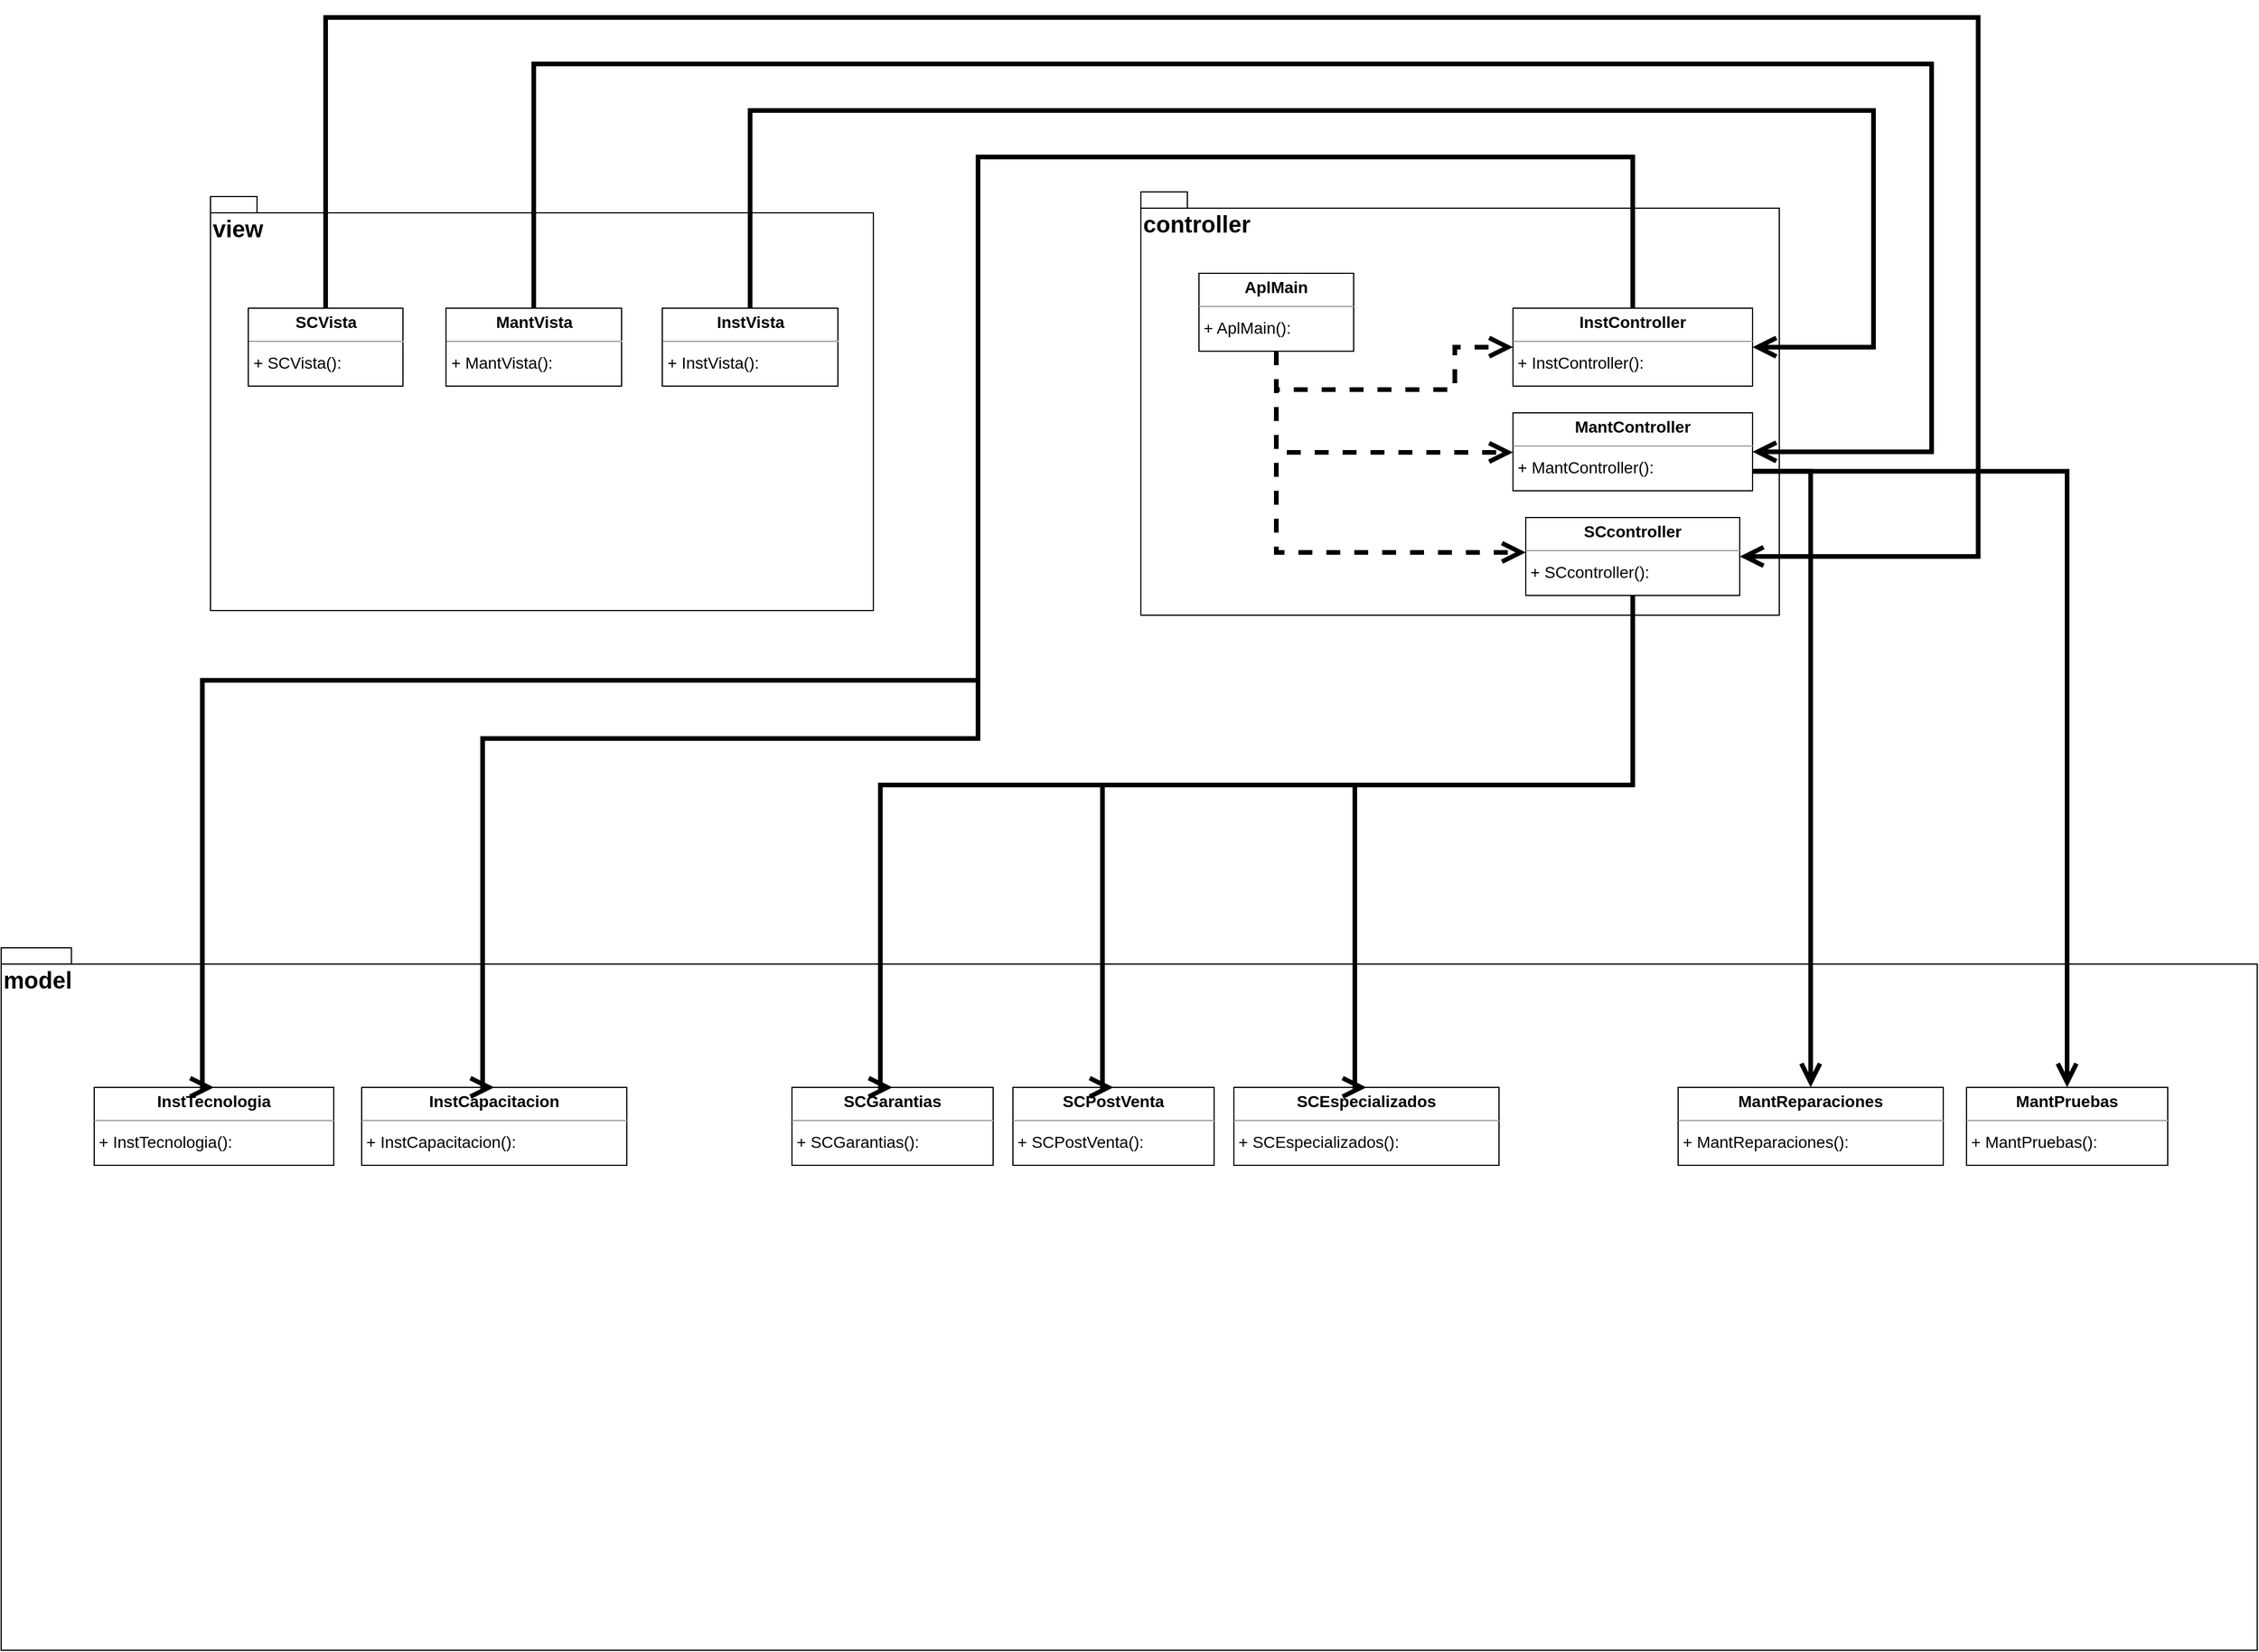 <mxfile version="23.1.7" type="device">
  <diagram id="joLM4vcRRTgnA-m1k8ei" name="Página-1">
    <mxGraphModel dx="3520" dy="2860" grid="1" gridSize="10" guides="1" tooltips="1" connect="1" arrows="1" fold="1" page="0" pageScale="1" pageWidth="827" pageHeight="1169" background="none" math="0" shadow="0">
      <root>
        <mxCell id="0" />
        <mxCell id="1" parent="0" />
        <mxCell id="Q45VHOt7pSrsP22c0dTn-2" value="&lt;h1&gt;&lt;font style=&quot;font-size: 20px;&quot;&gt;view&lt;/font&gt;&lt;/h1&gt;" style="shape=folder;fontStyle=1;spacingTop=-10;tabWidth=40;tabHeight=14;tabPosition=left;html=1;whiteSpace=wrap;align=left;verticalAlign=top;horizontal=1;labelPosition=center;verticalLabelPosition=middle;" vertex="1" parent="1">
          <mxGeometry x="220" y="-246" width="570" height="356" as="geometry" />
        </mxCell>
        <mxCell id="node5" value="&lt;p style=&quot;margin:0px;margin-top:4px;text-align:center;&quot;&gt;&lt;b&gt;InstVista&lt;/b&gt;&lt;/p&gt;&lt;hr size=&quot;1&quot;/&gt;&lt;p style=&quot;margin:0 0 0 4px;line-height:1.6;&quot;&gt;+ InstVista(): &lt;/p&gt;" style="verticalAlign=top;align=left;overflow=fill;fontSize=14;fontFamily=Helvetica;html=1;rounded=0;shadow=0;comic=0;labelBackgroundColor=none;strokeWidth=1;" parent="1" vertex="1">
          <mxGeometry x="608.5" y="-150" width="151" height="67" as="geometry" />
        </mxCell>
        <mxCell id="node11" value="&lt;p style=&quot;margin:0px;margin-top:4px;text-align:center;&quot;&gt;&lt;b&gt;SCVista&lt;/b&gt;&lt;/p&gt;&lt;hr size=&quot;1&quot;/&gt;&lt;p style=&quot;margin:0 0 0 4px;line-height:1.6;&quot;&gt;+ SCVista(): &lt;/p&gt;" style="verticalAlign=top;align=left;overflow=fill;fontSize=14;fontFamily=Helvetica;html=1;rounded=0;shadow=0;comic=0;labelBackgroundColor=none;strokeWidth=1;" parent="1" vertex="1">
          <mxGeometry x="252.5" y="-150" width="133" height="67" as="geometry" />
        </mxCell>
        <mxCell id="node12" value="&lt;p style=&quot;margin:0px;margin-top:4px;text-align:center;&quot;&gt;&lt;b&gt;MantVista&lt;/b&gt;&lt;/p&gt;&lt;hr size=&quot;1&quot;/&gt;&lt;p style=&quot;margin:0 0 0 4px;line-height:1.6;&quot;&gt;+ MantVista(): &lt;/p&gt;" style="verticalAlign=top;align=left;overflow=fill;fontSize=14;fontFamily=Helvetica;html=1;rounded=0;shadow=0;comic=0;labelBackgroundColor=none;strokeWidth=1;" parent="1" vertex="1">
          <mxGeometry x="422.5" y="-150" width="151" height="67" as="geometry" />
        </mxCell>
        <mxCell id="Q45VHOt7pSrsP22c0dTn-4" value="&lt;h1&gt;&lt;font style=&quot;font-size: 20px;&quot;&gt;controller&lt;/font&gt;&lt;/h1&gt;" style="shape=folder;fontStyle=1;spacingTop=-10;tabWidth=40;tabHeight=14;tabPosition=left;html=1;whiteSpace=wrap;align=left;verticalAlign=top;horizontal=1;labelPosition=center;verticalLabelPosition=middle;" vertex="1" parent="1">
          <mxGeometry x="1020" y="-250" width="549" height="364" as="geometry" />
        </mxCell>
        <mxCell id="node0" value="&lt;p style=&quot;margin:0px;margin-top:4px;text-align:center;&quot;&gt;&lt;b&gt;AplMain&lt;/b&gt;&lt;/p&gt;&lt;hr size=&quot;1&quot;/&gt;&lt;p style=&quot;margin:0 0 0 4px;line-height:1.6;&quot;&gt;+ AplMain(): &lt;/p&gt;" style="verticalAlign=top;align=left;overflow=fill;fontSize=14;fontFamily=Helvetica;html=1;rounded=0;shadow=0;comic=0;labelBackgroundColor=none;strokeWidth=1;" parent="1" vertex="1">
          <mxGeometry x="1070" y="-180" width="133" height="67" as="geometry" />
        </mxCell>
        <mxCell id="node6" value="&lt;p style=&quot;margin:0px;margin-top:4px;text-align:center;&quot;&gt;&lt;b&gt;InstController&lt;/b&gt;&lt;/p&gt;&lt;hr size=&quot;1&quot;/&gt;&lt;p style=&quot;margin:0 0 0 4px;line-height:1.6;&quot;&gt;+ InstController(): &lt;/p&gt;" style="verticalAlign=top;align=left;overflow=fill;fontSize=14;fontFamily=Helvetica;html=1;rounded=0;shadow=0;comic=0;labelBackgroundColor=none;strokeWidth=1;" parent="1" vertex="1">
          <mxGeometry x="1340" y="-150" width="206" height="67" as="geometry" />
        </mxCell>
        <mxCell id="node4" value="&lt;p style=&quot;margin:0px;margin-top:4px;text-align:center;&quot;&gt;&lt;b&gt;MantController&lt;/b&gt;&lt;/p&gt;&lt;hr size=&quot;1&quot;/&gt;&lt;p style=&quot;margin:0 0 0 4px;line-height:1.6;&quot;&gt;+ MantController(): &lt;/p&gt;" style="verticalAlign=top;align=left;overflow=fill;fontSize=14;fontFamily=Helvetica;html=1;rounded=0;shadow=0;comic=0;labelBackgroundColor=none;strokeWidth=1;" parent="1" vertex="1">
          <mxGeometry x="1340" y="-60" width="206" height="67" as="geometry" />
        </mxCell>
        <mxCell id="node9" value="&lt;p style=&quot;margin:0px;margin-top:4px;text-align:center;&quot;&gt;&lt;b&gt;SCcontroller&lt;/b&gt;&lt;/p&gt;&lt;hr size=&quot;1&quot;/&gt;&lt;p style=&quot;margin:0 0 0 4px;line-height:1.6;&quot;&gt;+ SCcontroller(): &lt;/p&gt;" style="verticalAlign=top;align=left;overflow=fill;fontSize=14;fontFamily=Helvetica;html=1;rounded=0;shadow=0;comic=0;labelBackgroundColor=none;strokeWidth=1;" parent="1" vertex="1">
          <mxGeometry x="1351" y="30" width="184" height="67" as="geometry" />
        </mxCell>
        <mxCell id="Q45VHOt7pSrsP22c0dTn-6" value="&lt;h1&gt;&lt;font style=&quot;font-size: 20px;&quot;&gt;model&lt;/font&gt;&lt;/h1&gt;" style="shape=folder;fontStyle=1;spacingTop=-10;tabWidth=40;tabHeight=14;tabPosition=left;html=1;whiteSpace=wrap;align=left;verticalAlign=top;horizontal=1;labelPosition=center;verticalLabelPosition=middle;" vertex="1" parent="1">
          <mxGeometry x="40" y="400" width="1940" height="604" as="geometry" />
        </mxCell>
        <mxCell id="node3" value="&lt;p style=&quot;margin:0px;margin-top:4px;text-align:center;&quot;&gt;&lt;b&gt;InstCapacitacion&lt;/b&gt;&lt;/p&gt;&lt;hr size=&quot;1&quot;/&gt;&lt;p style=&quot;margin:0 0 0 4px;line-height:1.6;&quot;&gt;+ InstCapacitacion(): &lt;/p&gt;" style="verticalAlign=top;align=left;overflow=fill;fontSize=14;fontFamily=Helvetica;html=1;rounded=0;shadow=0;comic=0;labelBackgroundColor=none;strokeWidth=1;" parent="1" vertex="1">
          <mxGeometry x="350" y="520" width="228" height="67" as="geometry" />
        </mxCell>
        <mxCell id="node8" value="&lt;p style=&quot;margin:0px;margin-top:4px;text-align:center;&quot;&gt;&lt;b&gt;InstTecnologia&lt;/b&gt;&lt;/p&gt;&lt;hr size=&quot;1&quot;/&gt;&lt;p style=&quot;margin:0 0 0 4px;line-height:1.6;&quot;&gt;+ InstTecnologia(): &lt;/p&gt;" style="verticalAlign=top;align=left;overflow=fill;fontSize=14;fontFamily=Helvetica;html=1;rounded=0;shadow=0;comic=0;labelBackgroundColor=none;strokeWidth=1;" parent="1" vertex="1">
          <mxGeometry x="120" y="520" width="206" height="67" as="geometry" />
        </mxCell>
        <mxCell id="node2" value="&lt;p style=&quot;margin:0px;margin-top:4px;text-align:center;&quot;&gt;&lt;b&gt;MantReparaciones&lt;/b&gt;&lt;/p&gt;&lt;hr size=&quot;1&quot;/&gt;&lt;p style=&quot;margin:0 0 0 4px;line-height:1.6;&quot;&gt;+ MantReparaciones(): &lt;/p&gt;" style="verticalAlign=top;align=left;overflow=fill;fontSize=14;fontFamily=Helvetica;html=1;rounded=0;shadow=0;comic=0;labelBackgroundColor=none;strokeWidth=1;" parent="1" vertex="1">
          <mxGeometry x="1482" y="520" width="228" height="67" as="geometry" />
        </mxCell>
        <mxCell id="node1" value="&lt;p style=&quot;margin:0px;margin-top:4px;text-align:center;&quot;&gt;&lt;b&gt;MantPruebas&lt;/b&gt;&lt;/p&gt;&lt;hr size=&quot;1&quot;/&gt;&lt;p style=&quot;margin:0 0 0 4px;line-height:1.6;&quot;&gt;+ MantPruebas(): &lt;/p&gt;" style="verticalAlign=top;align=left;overflow=fill;fontSize=14;fontFamily=Helvetica;html=1;rounded=0;shadow=0;comic=0;labelBackgroundColor=none;strokeWidth=1;" parent="1" vertex="1">
          <mxGeometry x="1730" y="520" width="173" height="67" as="geometry" />
        </mxCell>
        <mxCell id="node13" value="&lt;p style=&quot;margin:0px;margin-top:4px;text-align:center;&quot;&gt;&lt;b&gt;SCEspecializados&lt;/b&gt;&lt;/p&gt;&lt;hr size=&quot;1&quot;/&gt;&lt;p style=&quot;margin:0 0 0 4px;line-height:1.6;&quot;&gt;+ SCEspecializados(): &lt;/p&gt;" style="verticalAlign=top;align=left;overflow=fill;fontSize=14;fontFamily=Helvetica;html=1;rounded=0;shadow=0;comic=0;labelBackgroundColor=none;strokeWidth=1;" parent="1" vertex="1">
          <mxGeometry x="1100" y="520" width="228" height="67" as="geometry" />
        </mxCell>
        <mxCell id="node7" value="&lt;p style=&quot;margin:0px;margin-top:4px;text-align:center;&quot;&gt;&lt;b&gt;SCGarantias&lt;/b&gt;&lt;/p&gt;&lt;hr size=&quot;1&quot;/&gt;&lt;p style=&quot;margin:0 0 0 4px;line-height:1.6;&quot;&gt;+ SCGarantias(): &lt;/p&gt;" style="verticalAlign=top;align=left;overflow=fill;fontSize=14;fontFamily=Helvetica;html=1;rounded=0;shadow=0;comic=0;labelBackgroundColor=none;strokeWidth=1;" parent="1" vertex="1">
          <mxGeometry x="720" y="520" width="173" height="67" as="geometry" />
        </mxCell>
        <mxCell id="node10" value="&lt;p style=&quot;margin:0px;margin-top:4px;text-align:center;&quot;&gt;&lt;b&gt;SCPostVenta&lt;/b&gt;&lt;/p&gt;&lt;hr size=&quot;1&quot;/&gt;&lt;p style=&quot;margin:0 0 0 4px;line-height:1.6;&quot;&gt;+ SCPostVenta(): &lt;/p&gt;" style="verticalAlign=top;align=left;overflow=fill;fontSize=14;fontFamily=Helvetica;html=1;rounded=0;shadow=0;comic=0;labelBackgroundColor=none;strokeWidth=1;" parent="1" vertex="1">
          <mxGeometry x="910" y="520" width="173" height="67" as="geometry" />
        </mxCell>
        <mxCell id="Q45VHOt7pSrsP22c0dTn-14" value="" style="endArrow=open;endSize=12;dashed=1;html=1;rounded=0;edgeStyle=orthogonalEdgeStyle;exitX=0.5;exitY=1;exitDx=0;exitDy=0;entryX=0;entryY=0.5;entryDx=0;entryDy=0;fontSize=15;strokeWidth=4;" edge="1" parent="1" source="node0" target="node6">
          <mxGeometry width="160" relative="1" as="geometry">
            <mxPoint x="1130" y="-90" as="sourcePoint" />
            <mxPoint x="1290" y="-90" as="targetPoint" />
            <Array as="points">
              <mxPoint x="1136" y="-80" />
              <mxPoint x="1290" y="-80" />
              <mxPoint x="1290" y="-117" />
            </Array>
          </mxGeometry>
        </mxCell>
        <mxCell id="Q45VHOt7pSrsP22c0dTn-17" value="" style="endArrow=open;endSize=12;dashed=1;html=1;rounded=0;edgeStyle=orthogonalEdgeStyle;exitX=0.5;exitY=1;exitDx=0;exitDy=0;fontSize=15;strokeWidth=4;" edge="1" parent="1" source="node0" target="node4">
          <mxGeometry width="160" relative="1" as="geometry">
            <mxPoint x="1100" y="-20" as="sourcePoint" />
            <mxPoint x="1260" y="-20" as="targetPoint" />
            <Array as="points">
              <mxPoint x="1137" y="-26" />
            </Array>
          </mxGeometry>
        </mxCell>
        <mxCell id="Q45VHOt7pSrsP22c0dTn-18" value="" style="endArrow=open;endSize=12;dashed=1;html=1;rounded=0;edgeStyle=orthogonalEdgeStyle;exitX=0.5;exitY=1;exitDx=0;exitDy=0;fontSize=15;strokeWidth=4;" edge="1" parent="1" source="node0">
          <mxGeometry width="160" relative="1" as="geometry">
            <mxPoint x="1137" y="-20" as="sourcePoint" />
            <mxPoint x="1351" y="60" as="targetPoint" />
            <Array as="points">
              <mxPoint x="1137" y="60" />
              <mxPoint x="1351" y="60" />
            </Array>
          </mxGeometry>
        </mxCell>
        <mxCell id="Q45VHOt7pSrsP22c0dTn-22" value="" style="endArrow=open;endFill=1;endSize=12;html=1;rounded=0;edgeStyle=orthogonalEdgeStyle;exitX=0.5;exitY=0;exitDx=0;exitDy=0;entryX=1;entryY=0.5;entryDx=0;entryDy=0;fontSize=15;strokeWidth=4;" edge="1" parent="1" source="node11" target="node9">
          <mxGeometry width="160" relative="1" as="geometry">
            <mxPoint x="470" y="-370" as="sourcePoint" />
            <mxPoint x="630" y="-370" as="targetPoint" />
            <Array as="points">
              <mxPoint x="319" y="-400" />
              <mxPoint x="1740" y="-400" />
              <mxPoint x="1740" y="64" />
            </Array>
          </mxGeometry>
        </mxCell>
        <mxCell id="Q45VHOt7pSrsP22c0dTn-23" value="" style="endArrow=open;endFill=1;endSize=12;html=1;rounded=0;edgeStyle=orthogonalEdgeStyle;exitX=0.5;exitY=0;exitDx=0;exitDy=0;entryX=1;entryY=0.5;entryDx=0;entryDy=0;fontSize=15;strokeWidth=4;" edge="1" parent="1" source="node12" target="node4">
          <mxGeometry width="160" relative="1" as="geometry">
            <mxPoint x="600" y="-290" as="sourcePoint" />
            <mxPoint x="760" y="-290" as="targetPoint" />
            <Array as="points">
              <mxPoint x="498" y="-360" />
              <mxPoint x="1700" y="-360" />
              <mxPoint x="1700" y="-26" />
            </Array>
          </mxGeometry>
        </mxCell>
        <mxCell id="Q45VHOt7pSrsP22c0dTn-24" value="" style="endArrow=open;endFill=1;endSize=12;html=1;rounded=0;edgeStyle=orthogonalEdgeStyle;exitX=0.5;exitY=0;exitDx=0;exitDy=0;entryX=1;entryY=0.5;entryDx=0;entryDy=0;fontSize=15;strokeWidth=4;" edge="1" parent="1" source="node5" target="node6">
          <mxGeometry width="160" relative="1" as="geometry">
            <mxPoint x="720" y="-300" as="sourcePoint" />
            <mxPoint x="920" y="-270" as="targetPoint" />
            <Array as="points">
              <mxPoint x="684" y="-320" />
              <mxPoint x="1650" y="-320" />
              <mxPoint x="1650" y="-116" />
            </Array>
          </mxGeometry>
        </mxCell>
        <mxCell id="Q45VHOt7pSrsP22c0dTn-25" value="" style="endArrow=open;endFill=1;endSize=12;html=1;rounded=0;entryX=0.5;entryY=0;entryDx=0;entryDy=0;edgeStyle=orthogonalEdgeStyle;exitX=0.5;exitY=0;exitDx=0;exitDy=0;strokeWidth=4;" edge="1" parent="1" source="node6" target="node8">
          <mxGeometry width="160" relative="1" as="geometry">
            <mxPoint x="690" y="180" as="sourcePoint" />
            <mxPoint x="850" y="180" as="targetPoint" />
            <Array as="points">
              <mxPoint x="1443" y="-280" />
              <mxPoint x="880" y="-280" />
              <mxPoint x="880" y="170" />
              <mxPoint x="213" y="170" />
            </Array>
          </mxGeometry>
        </mxCell>
        <mxCell id="Q45VHOt7pSrsP22c0dTn-26" value="" style="endArrow=open;endFill=1;endSize=12;html=1;rounded=0;entryX=0.5;entryY=0;entryDx=0;entryDy=0;edgeStyle=orthogonalEdgeStyle;exitX=0.5;exitY=0;exitDx=0;exitDy=0;strokeWidth=4;" edge="1" parent="1" source="node6" target="node3">
          <mxGeometry width="160" relative="1" as="geometry">
            <mxPoint x="620" y="220" as="sourcePoint" />
            <mxPoint x="780" y="220" as="targetPoint" />
            <Array as="points">
              <mxPoint x="1443" y="-280" />
              <mxPoint x="880" y="-280" />
              <mxPoint x="880" y="220" />
              <mxPoint x="454" y="220" />
            </Array>
          </mxGeometry>
        </mxCell>
        <mxCell id="Q45VHOt7pSrsP22c0dTn-29" value="" style="endArrow=open;endFill=1;endSize=12;html=1;rounded=0;edgeStyle=orthogonalEdgeStyle;exitX=1;exitY=0.75;exitDx=0;exitDy=0;strokeWidth=4;" edge="1" parent="1" source="node4" target="node2">
          <mxGeometry width="160" relative="1" as="geometry">
            <mxPoint x="1550" y="-10" as="sourcePoint" />
            <mxPoint x="1650" y="230" as="targetPoint" />
          </mxGeometry>
        </mxCell>
        <mxCell id="Q45VHOt7pSrsP22c0dTn-31" value="" style="endArrow=open;endFill=1;endSize=12;html=1;rounded=0;edgeStyle=orthogonalEdgeStyle;exitX=1;exitY=0.75;exitDx=0;exitDy=0;entryX=0.5;entryY=0;entryDx=0;entryDy=0;strokeWidth=4;" edge="1" parent="1" source="node4" target="node1">
          <mxGeometry width="160" relative="1" as="geometry">
            <mxPoint x="1556" as="sourcePoint" />
            <mxPoint x="1596" y="410" as="targetPoint" />
            <Array as="points">
              <mxPoint x="1817" y="-10" />
            </Array>
          </mxGeometry>
        </mxCell>
        <mxCell id="Q45VHOt7pSrsP22c0dTn-33" value="" style="endArrow=open;endFill=1;endSize=12;html=1;rounded=0;edgeStyle=orthogonalEdgeStyle;entryX=0.5;entryY=0;entryDx=0;entryDy=0;exitX=0.5;exitY=1;exitDx=0;exitDy=0;strokeWidth=4;" edge="1" parent="1" source="node9" target="node7">
          <mxGeometry width="160" relative="1" as="geometry">
            <mxPoint x="1120" y="210" as="sourcePoint" />
            <mxPoint x="1280" y="210" as="targetPoint" />
            <Array as="points">
              <mxPoint x="1443" y="260" />
              <mxPoint x="796" y="260" />
            </Array>
          </mxGeometry>
        </mxCell>
        <mxCell id="Q45VHOt7pSrsP22c0dTn-34" value="" style="endArrow=open;endFill=1;endSize=12;html=1;rounded=0;edgeStyle=orthogonalEdgeStyle;entryX=0.5;entryY=0;entryDx=0;entryDy=0;exitX=0.5;exitY=1;exitDx=0;exitDy=0;strokeWidth=4;" edge="1" parent="1" source="node9" target="node10">
          <mxGeometry width="160" relative="1" as="geometry">
            <mxPoint x="1450" y="100" as="sourcePoint" />
            <mxPoint x="807" y="410" as="targetPoint" />
            <Array as="points">
              <mxPoint x="1443" y="260" />
              <mxPoint x="987" y="260" />
            </Array>
          </mxGeometry>
        </mxCell>
        <mxCell id="Q45VHOt7pSrsP22c0dTn-35" value="" style="endArrow=open;endFill=1;endSize=12;html=1;rounded=0;edgeStyle=orthogonalEdgeStyle;entryX=0.5;entryY=0;entryDx=0;entryDy=0;exitX=0.5;exitY=1;exitDx=0;exitDy=0;strokeWidth=4;" edge="1" parent="1" source="node9" target="node13">
          <mxGeometry width="160" relative="1" as="geometry">
            <mxPoint x="1460" y="110" as="sourcePoint" />
            <mxPoint x="997" y="410" as="targetPoint" />
            <Array as="points">
              <mxPoint x="1443" y="260" />
              <mxPoint x="1204" y="260" />
            </Array>
          </mxGeometry>
        </mxCell>
      </root>
    </mxGraphModel>
  </diagram>
</mxfile>
